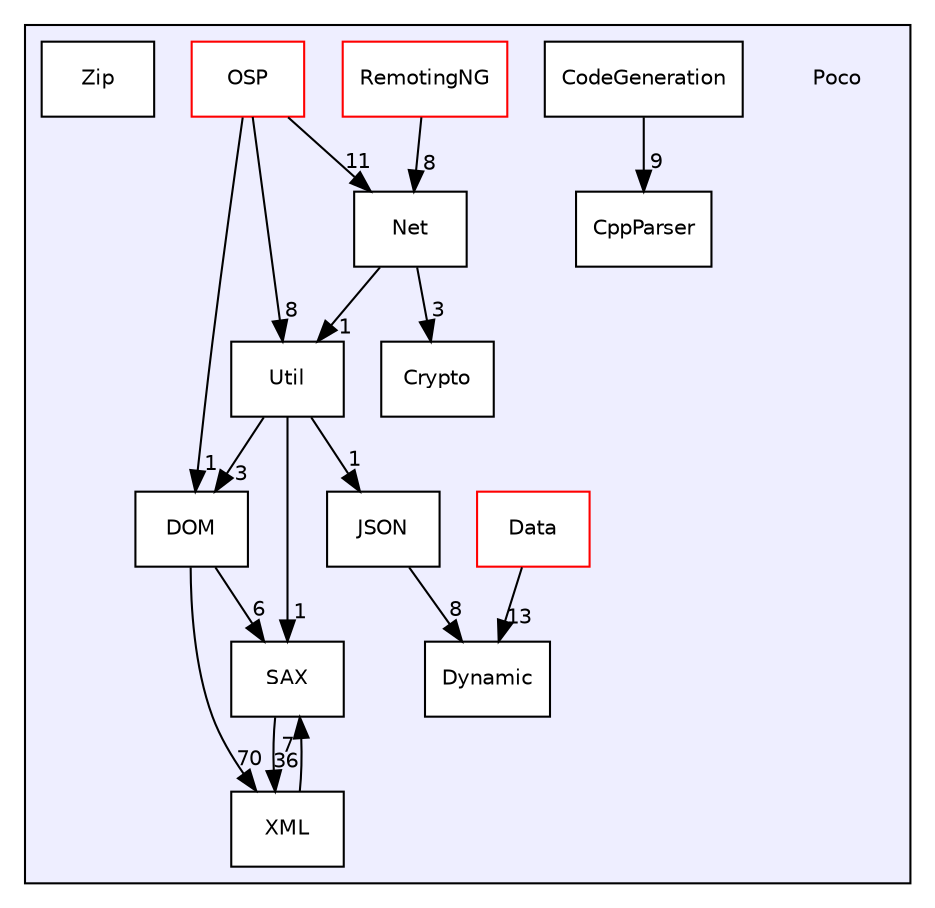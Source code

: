 digraph "Poco" {
  compound=true
  node [ fontsize="10", fontname="Helvetica"];
  edge [ labelfontsize="10", labelfontname="Helvetica"];
  subgraph clusterdir_81ff493427341218f455ba9892fb114f {
    graph [ bgcolor="#eeeeff", pencolor="black", label="" URL="dir_81ff493427341218f455ba9892fb114f.html"];
    dir_81ff493427341218f455ba9892fb114f [shape=plaintext label="Poco"];
    dir_752c832225aaf0014b087e1a3eb519ec [shape=box label="CodeGeneration" color="black" fillcolor="white" style="filled" URL="dir_752c832225aaf0014b087e1a3eb519ec.html"];
    dir_4885055209010c79709249b919f8be97 [shape=box label="CppParser" color="black" fillcolor="white" style="filled" URL="dir_4885055209010c79709249b919f8be97.html"];
    dir_d1d330615255ab6616a297e0f093c2bb [shape=box label="Crypto" color="black" fillcolor="white" style="filled" URL="dir_d1d330615255ab6616a297e0f093c2bb.html"];
    dir_c7ea5c6a21a1803d3c0459af285f3919 [shape=box label="Data" color="red" fillcolor="white" style="filled" URL="dir_c7ea5c6a21a1803d3c0459af285f3919.html"];
    dir_23aa49d78a297eee83e658471bf95b75 [shape=box label="DOM" color="black" fillcolor="white" style="filled" URL="dir_23aa49d78a297eee83e658471bf95b75.html"];
    dir_89719c6840eb62f31b64548ba185359d [shape=box label="Dynamic" color="black" fillcolor="white" style="filled" URL="dir_89719c6840eb62f31b64548ba185359d.html"];
    dir_15b3721993b2dc58a88c4834ffaaa1ee [shape=box label="JSON" color="black" fillcolor="white" style="filled" URL="dir_15b3721993b2dc58a88c4834ffaaa1ee.html"];
    dir_9e7cdfcda64b855465362ace9ad61cf7 [shape=box label="Net" color="black" fillcolor="white" style="filled" URL="dir_9e7cdfcda64b855465362ace9ad61cf7.html"];
    dir_5eca2bf0126c072e55409f9641d1dbb0 [shape=box label="OSP" color="red" fillcolor="white" style="filled" URL="dir_5eca2bf0126c072e55409f9641d1dbb0.html"];
    dir_342e53de9df5fe2489d7a08a773c6c8f [shape=box label="RemotingNG" color="red" fillcolor="white" style="filled" URL="dir_342e53de9df5fe2489d7a08a773c6c8f.html"];
    dir_1b9fdd1f1ccbbdaab3783241fd36e792 [shape=box label="SAX" color="black" fillcolor="white" style="filled" URL="dir_1b9fdd1f1ccbbdaab3783241fd36e792.html"];
    dir_9220bd1471f1ca0d432973812de743b6 [shape=box label="Util" color="black" fillcolor="white" style="filled" URL="dir_9220bd1471f1ca0d432973812de743b6.html"];
    dir_b4d5675991ecd74c55693c83cf95db81 [shape=box label="XML" color="black" fillcolor="white" style="filled" URL="dir_b4d5675991ecd74c55693c83cf95db81.html"];
    dir_46b10be4195bbdb782a8a78a879d10f5 [shape=box label="Zip" color="black" fillcolor="white" style="filled" URL="dir_46b10be4195bbdb782a8a78a879d10f5.html"];
  }
  dir_c7ea5c6a21a1803d3c0459af285f3919->dir_89719c6840eb62f31b64548ba185359d [headlabel="13", labeldistance=1.5 headhref="dir_000014_000022.html"];
  dir_9e7cdfcda64b855465362ace9ad61cf7->dir_9220bd1471f1ca0d432973812de743b6 [headlabel="1", labeldistance=1.5 headhref="dir_000020_000029.html"];
  dir_9e7cdfcda64b855465362ace9ad61cf7->dir_d1d330615255ab6616a297e0f093c2bb [headlabel="3", labeldistance=1.5 headhref="dir_000020_000023.html"];
  dir_1b9fdd1f1ccbbdaab3783241fd36e792->dir_b4d5675991ecd74c55693c83cf95db81 [headlabel="36", labeldistance=1.5 headhref="dir_000021_000030.html"];
  dir_23aa49d78a297eee83e658471bf95b75->dir_1b9fdd1f1ccbbdaab3783241fd36e792 [headlabel="6", labeldistance=1.5 headhref="dir_000016_000021.html"];
  dir_23aa49d78a297eee83e658471bf95b75->dir_b4d5675991ecd74c55693c83cf95db81 [headlabel="70", labeldistance=1.5 headhref="dir_000016_000030.html"];
  dir_342e53de9df5fe2489d7a08a773c6c8f->dir_9e7cdfcda64b855465362ace9ad61cf7 [headlabel="8", labeldistance=1.5 headhref="dir_000024_000020.html"];
  dir_752c832225aaf0014b087e1a3eb519ec->dir_4885055209010c79709249b919f8be97 [headlabel="9", labeldistance=1.5 headhref="dir_000017_000018.html"];
  dir_9220bd1471f1ca0d432973812de743b6->dir_1b9fdd1f1ccbbdaab3783241fd36e792 [headlabel="1", labeldistance=1.5 headhref="dir_000029_000021.html"];
  dir_9220bd1471f1ca0d432973812de743b6->dir_23aa49d78a297eee83e658471bf95b75 [headlabel="3", labeldistance=1.5 headhref="dir_000029_000016.html"];
  dir_9220bd1471f1ca0d432973812de743b6->dir_15b3721993b2dc58a88c4834ffaaa1ee [headlabel="1", labeldistance=1.5 headhref="dir_000029_000015.html"];
  dir_5eca2bf0126c072e55409f9641d1dbb0->dir_9e7cdfcda64b855465362ace9ad61cf7 [headlabel="11", labeldistance=1.5 headhref="dir_000025_000020.html"];
  dir_5eca2bf0126c072e55409f9641d1dbb0->dir_23aa49d78a297eee83e658471bf95b75 [headlabel="1", labeldistance=1.5 headhref="dir_000025_000016.html"];
  dir_5eca2bf0126c072e55409f9641d1dbb0->dir_9220bd1471f1ca0d432973812de743b6 [headlabel="8", labeldistance=1.5 headhref="dir_000025_000029.html"];
  dir_15b3721993b2dc58a88c4834ffaaa1ee->dir_89719c6840eb62f31b64548ba185359d [headlabel="8", labeldistance=1.5 headhref="dir_000015_000022.html"];
  dir_b4d5675991ecd74c55693c83cf95db81->dir_1b9fdd1f1ccbbdaab3783241fd36e792 [headlabel="7", labeldistance=1.5 headhref="dir_000030_000021.html"];
}
